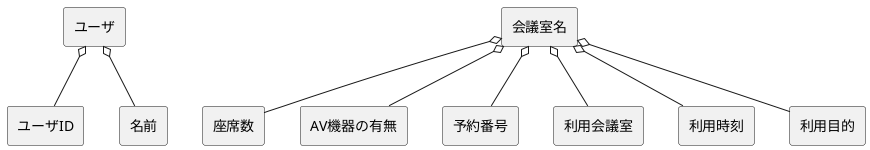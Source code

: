 @startuml Web訪問者ドメインモデル図
skinparam componentStyle rectangle

' 会議

[ユーザ] o-- [ユーザID]
[会議室名] o-- [座席数]
[会議室名] o-- [AV機器の有無]
[ユーザ] o-- [名前]
[会議室名] o-- [予約番号]
[会議室名] o-- [利用会議室]
[会議室名] o-- [利用時刻]
[会議室名] o-- [利用目的]





@enduml